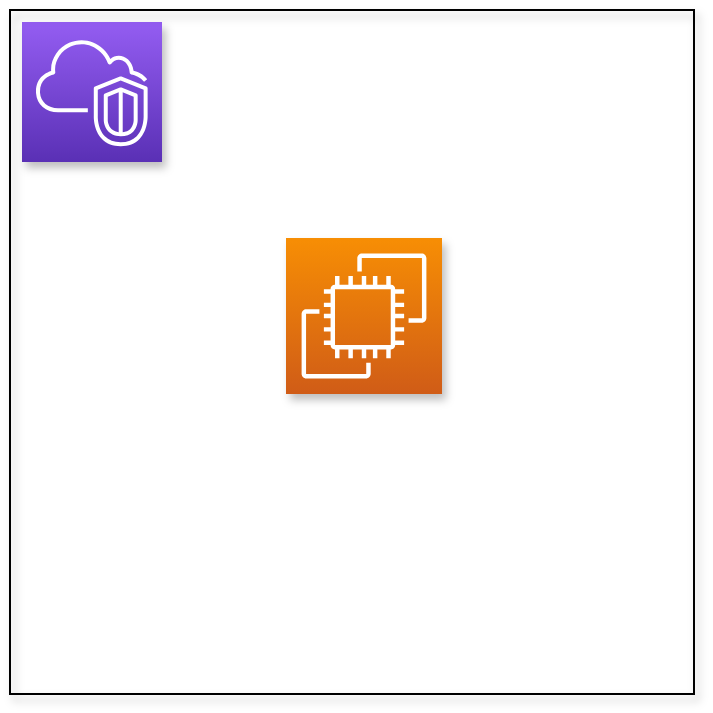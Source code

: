 <mxfile version="15.9.6" type="github">
  <diagram id="NljNOyvBRipqK9SD4lzw" name="Page-1">
    <mxGraphModel dx="1409" dy="752" grid="1" gridSize="6" guides="1" tooltips="1" connect="1" arrows="1" fold="1" page="1" pageScale="1" pageWidth="850" pageHeight="1100" math="0" shadow="0">
      <root>
        <mxCell id="0" />
        <mxCell id="1" parent="0" />
        <mxCell id="ijzAaDseXpAFy0dOKuOl-1" value="" style="sketch=0;points=[[0,0,0],[0.25,0,0],[0.5,0,0],[0.75,0,0],[1,0,0],[0,1,0],[0.25,1,0],[0.5,1,0],[0.75,1,0],[1,1,0],[0,0.25,0],[0,0.5,0],[0,0.75,0],[1,0.25,0],[1,0.5,0],[1,0.75,0]];outlineConnect=0;fontColor=#232F3E;gradientColor=#945DF2;gradientDirection=north;fillColor=#5A30B5;strokeColor=#ffffff;dashed=0;verticalLabelPosition=bottom;verticalAlign=top;align=center;html=1;fontSize=12;fontStyle=0;aspect=fixed;shape=mxgraph.aws4.resourceIcon;resIcon=mxgraph.aws4.vpc;shadow=1;" vertex="1" parent="1">
          <mxGeometry x="150" y="90" width="70" height="70" as="geometry" />
        </mxCell>
        <mxCell id="ijzAaDseXpAFy0dOKuOl-2" value="" style="whiteSpace=wrap;html=1;aspect=fixed;shadow=1;fillColor=none;" vertex="1" parent="1">
          <mxGeometry x="144" y="84" width="342" height="342" as="geometry" />
        </mxCell>
        <mxCell id="ijzAaDseXpAFy0dOKuOl-3" value="" style="sketch=0;points=[[0,0,0],[0.25,0,0],[0.5,0,0],[0.75,0,0],[1,0,0],[0,1,0],[0.25,1,0],[0.5,1,0],[0.75,1,0],[1,1,0],[0,0.25,0],[0,0.5,0],[0,0.75,0],[1,0.25,0],[1,0.5,0],[1,0.75,0]];outlineConnect=0;fontColor=#232F3E;gradientColor=#F78E04;gradientDirection=north;fillColor=#D05C17;strokeColor=#ffffff;dashed=0;verticalLabelPosition=bottom;verticalAlign=top;align=center;html=1;fontSize=12;fontStyle=0;aspect=fixed;shape=mxgraph.aws4.resourceIcon;resIcon=mxgraph.aws4.ec2;shadow=1;" vertex="1" parent="1">
          <mxGeometry x="282" y="198" width="78" height="78" as="geometry" />
        </mxCell>
        <mxCell id="ijzAaDseXpAFy0dOKuOl-4" style="edgeStyle=none;rounded=0;orthogonalLoop=1;jettySize=auto;html=1;exitX=1;exitY=1;exitDx=0;exitDy=0;" edge="1" parent="1" source="ijzAaDseXpAFy0dOKuOl-2" target="ijzAaDseXpAFy0dOKuOl-2">
          <mxGeometry relative="1" as="geometry" />
        </mxCell>
      </root>
    </mxGraphModel>
  </diagram>
</mxfile>
